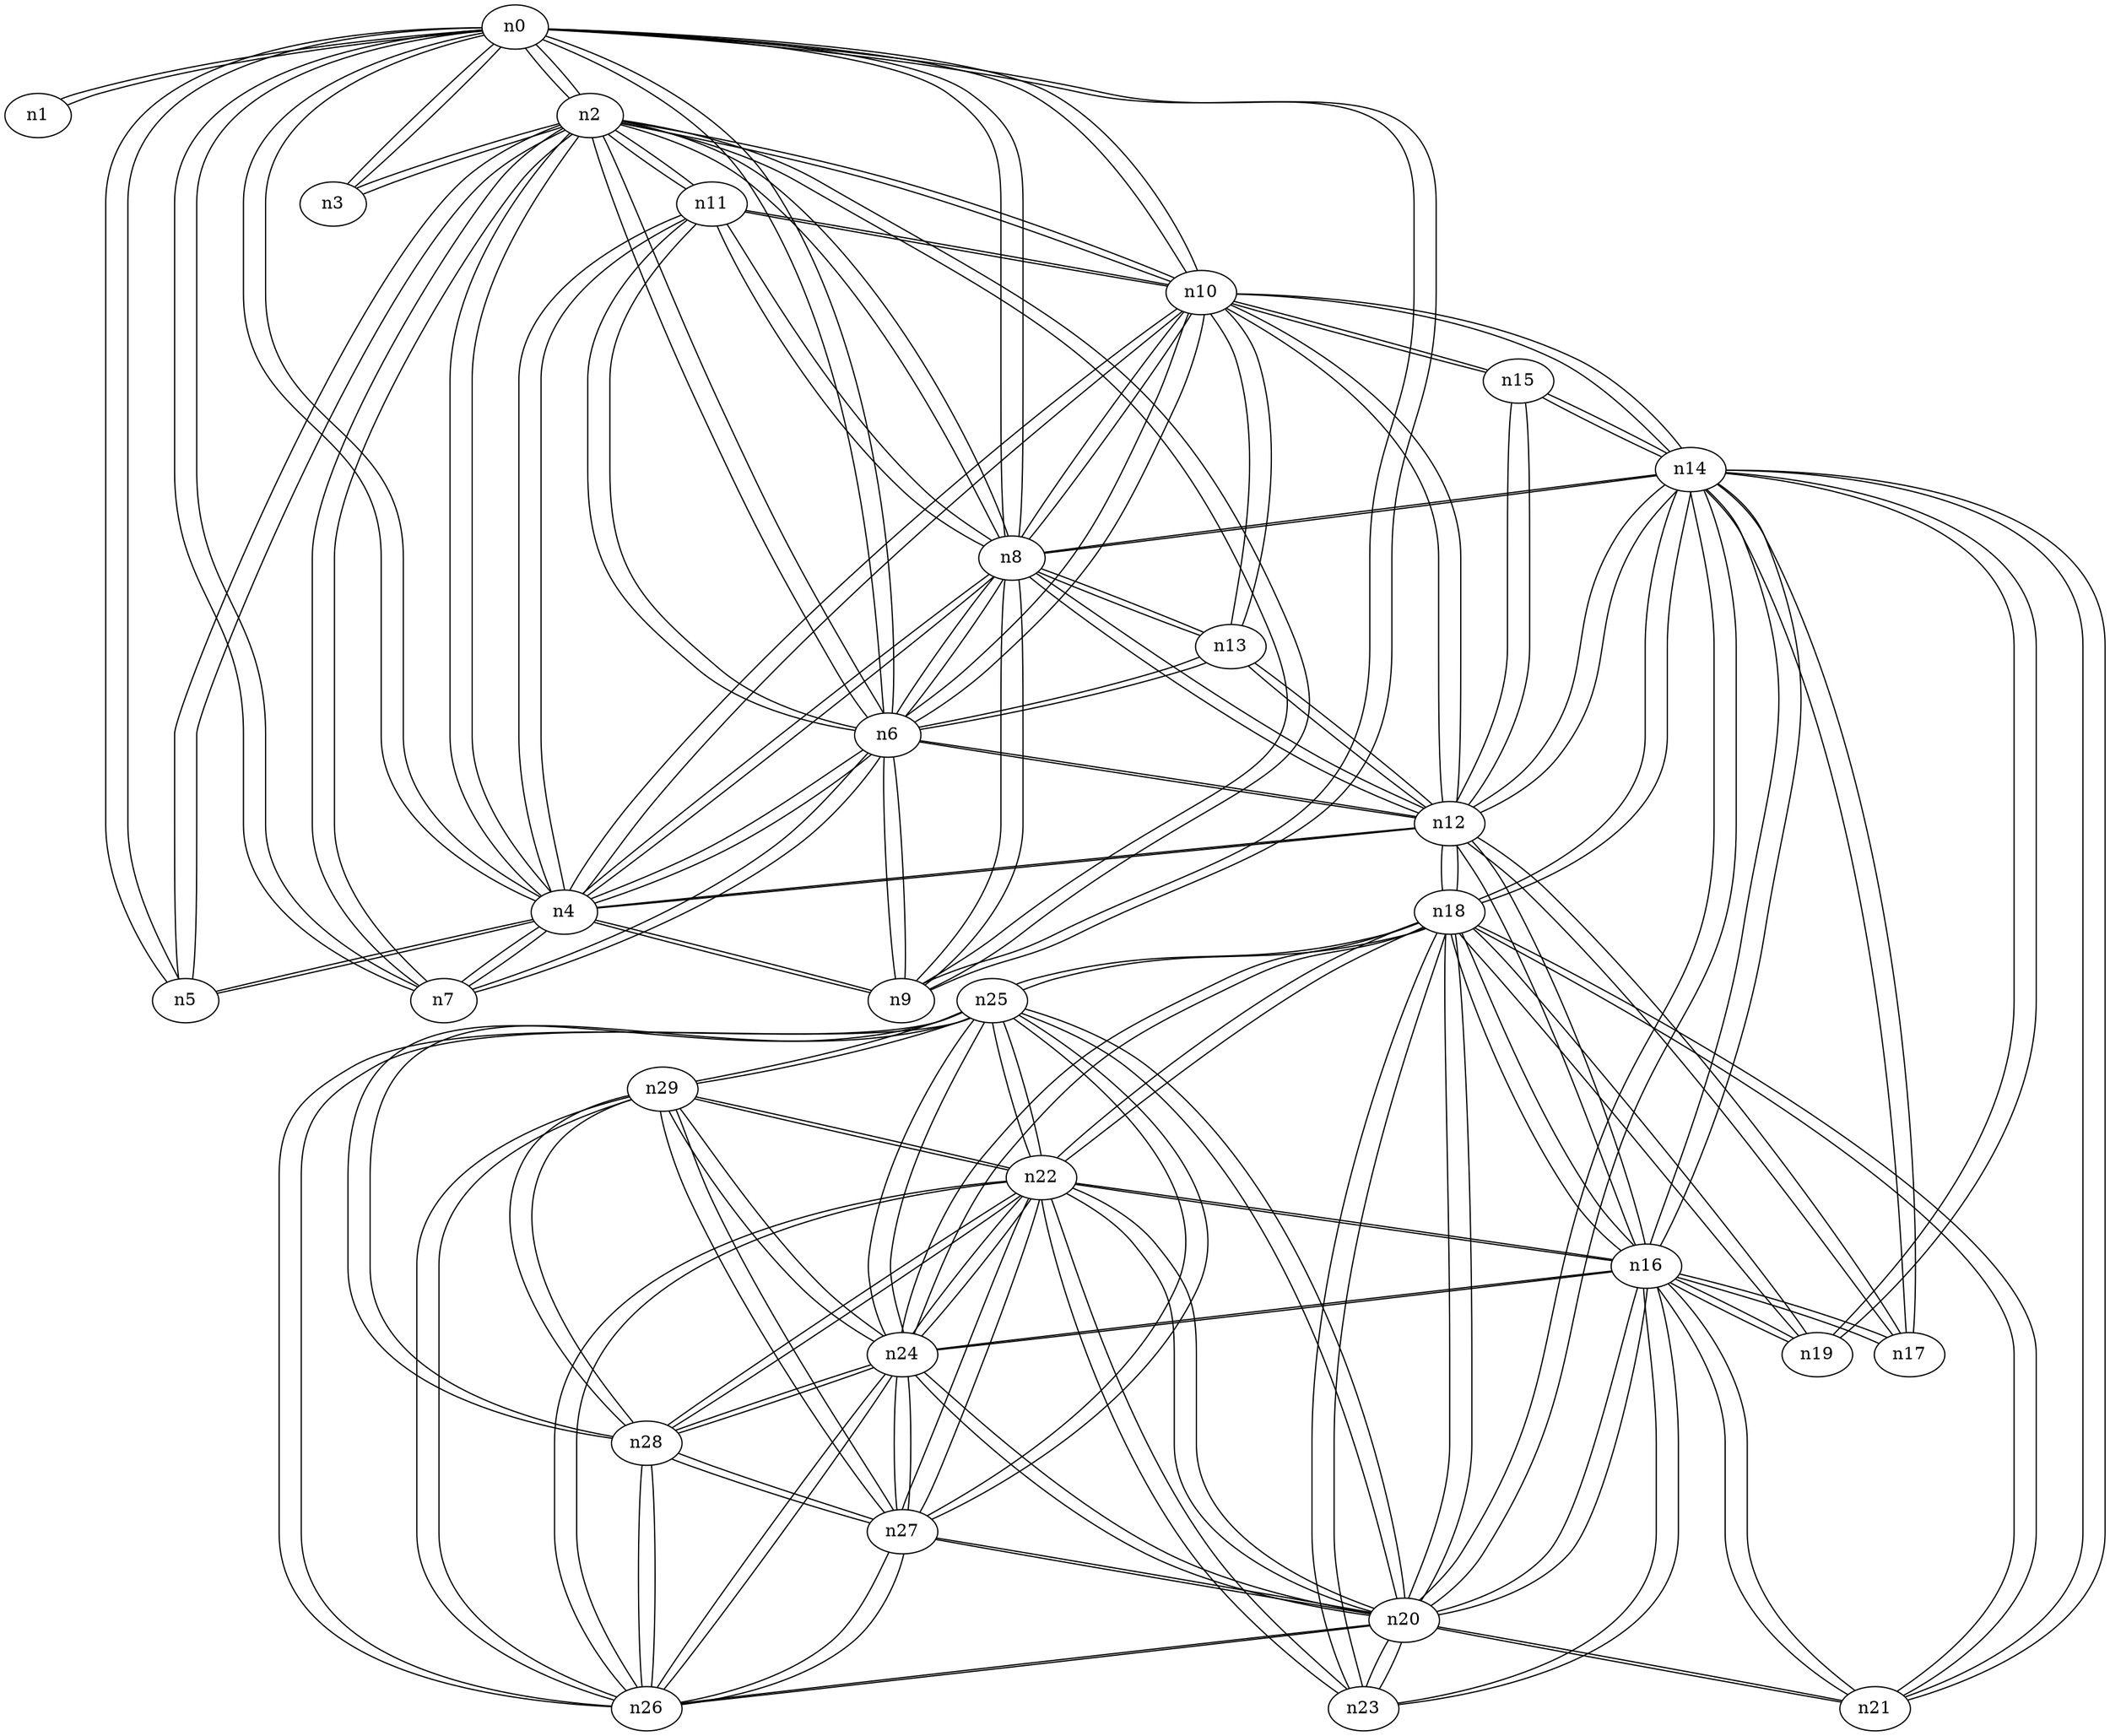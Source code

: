 graph {
n0;
n1;
n2;
n3;
n4;
n5;
n6;
n7;
n8;
n9;
n10;
n11;
n12;
n13;
n14;
n15;
n16;
n17;
n18;
n19;
n20;
n21;
n22;
n23;
n24;
n25;
n26;
n27;
n28;
n29;
n0 -- n8;
n0 -- n3;
n0 -- n2;
n0 -- n4;
n0 -- n5;
n0 -- n6;
n0 -- n9;
n0 -- n10;
n0 -- n1;
n0 -- n7;
n1 -- n0;
n2 -- n0;
n2 -- n8;
n2 -- n3;
n2 -- n4;
n2 -- n5;
n2 -- n6;
n2 -- n11;
n2 -- n9;
n2 -- n10;
n2 -- n7;
n3 -- n0;
n3 -- n2;
n4 -- n0;
n4 -- n8;
n4 -- n2;
n4 -- n12;
n4 -- n5;
n4 -- n6;
n4 -- n11;
n4 -- n9;
n4 -- n10;
n4 -- n7;
n5 -- n0;
n5 -- n2;
n5 -- n4;
n6 -- n0;
n6 -- n8;
n6 -- n2;
n6 -- n4;
n6 -- n12;
n6 -- n13;
n6 -- n11;
n6 -- n9;
n6 -- n10;
n6 -- n7;
n7 -- n0;
n7 -- n2;
n7 -- n4;
n7 -- n6;
n8 -- n0;
n8 -- n14;
n8 -- n2;
n8 -- n4;
n8 -- n12;
n8 -- n13;
n8 -- n6;
n8 -- n11;
n8 -- n9;
n8 -- n10;
n9 -- n0;
n9 -- n8;
n9 -- n2;
n9 -- n4;
n9 -- n6;
n10 -- n0;
n10 -- n8;
n10 -- n14;
n10 -- n2;
n10 -- n15;
n10 -- n4;
n10 -- n12;
n10 -- n13;
n10 -- n6;
n10 -- n11;
n11 -- n8;
n11 -- n2;
n11 -- n4;
n11 -- n6;
n11 -- n10;
n12 -- n8;
n12 -- n14;
n12 -- n15;
n12 -- n4;
n12 -- n18;
n12 -- n17;
n12 -- n13;
n12 -- n6;
n12 -- n10;
n12 -- n16;
n13 -- n8;
n13 -- n12;
n13 -- n6;
n13 -- n10;
n14 -- n19;
n14 -- n8;
n14 -- n21;
n14 -- n15;
n14 -- n18;
n14 -- n12;
n14 -- n17;
n14 -- n20;
n14 -- n10;
n14 -- n16;
n15 -- n14;
n15 -- n12;
n15 -- n10;
n16 -- n19;
n16 -- n24;
n16 -- n14;
n16 -- n21;
n16 -- n23;
n16 -- n18;
n16 -- n12;
n16 -- n17;
n16 -- n20;
n16 -- n22;
n17 -- n14;
n17 -- n12;
n17 -- n16;
n18 -- n19;
n18 -- n24;
n18 -- n14;
n18 -- n21;
n18 -- n23;
n18 -- n25;
n18 -- n12;
n18 -- n20;
n18 -- n16;
n18 -- n22;
n19 -- n14;
n19 -- n18;
n19 -- n16;
n20 -- n24;
n20 -- n14;
n20 -- n21;
n20 -- n23;
n20 -- n27;
n20 -- n25;
n20 -- n18;
n20 -- n26;
n20 -- n16;
n20 -- n22;
n21 -- n14;
n21 -- n18;
n21 -- n20;
n21 -- n16;
n22 -- n24;
n22 -- n23;
n22 -- n27;
n22 -- n25;
n22 -- n18;
n22 -- n20;
n22 -- n26;
n22 -- n28;
n22 -- n16;
n22 -- n29;
n23 -- n18;
n23 -- n20;
n23 -- n16;
n23 -- n22;
n24 -- n27;
n24 -- n25;
n24 -- n18;
n24 -- n20;
n24 -- n26;
n24 -- n28;
n24 -- n16;
n24 -- n22;
n24 -- n29;
n25 -- n24;
n25 -- n27;
n25 -- n18;
n25 -- n20;
n25 -- n26;
n25 -- n28;
n25 -- n22;
n25 -- n29;
n26 -- n24;
n26 -- n27;
n26 -- n25;
n26 -- n20;
n26 -- n28;
n26 -- n22;
n26 -- n29;
n27 -- n24;
n27 -- n25;
n27 -- n20;
n27 -- n26;
n27 -- n28;
n27 -- n22;
n27 -- n29;
n28 -- n24;
n28 -- n27;
n28 -- n25;
n28 -- n26;
n28 -- n22;
n28 -- n29;
n29 -- n24;
n29 -- n27;
n29 -- n25;
n29 -- n26;
n29 -- n28;
n29 -- n22;
}
